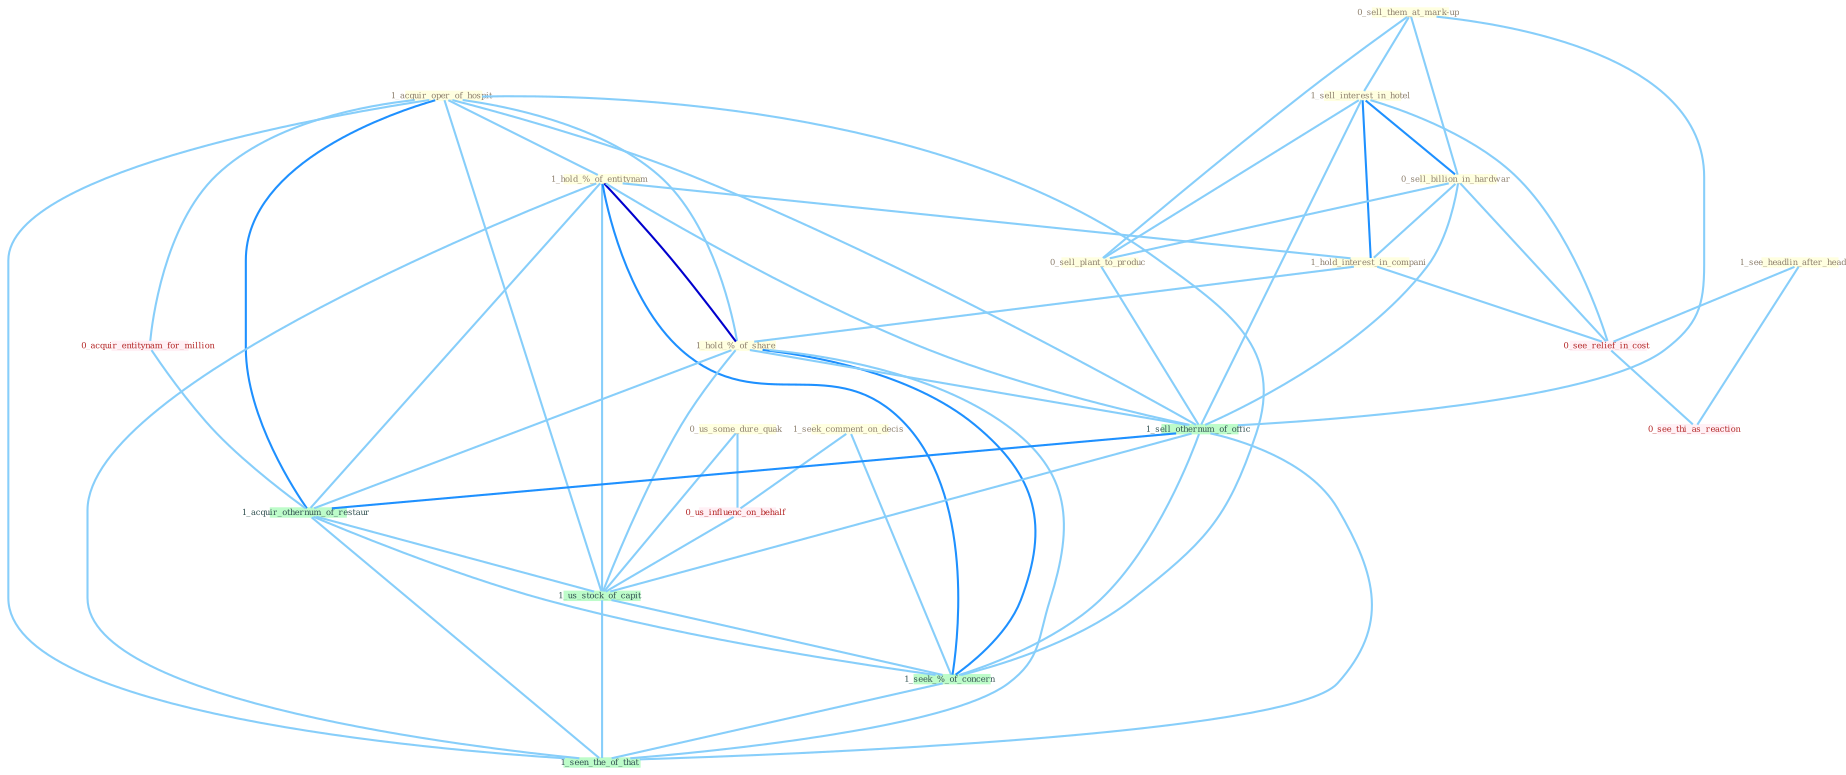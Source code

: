 Graph G{ 
    node
    [shape=polygon,style=filled,width=.5,height=.06,color="#BDFCC9",fixedsize=true,fontsize=4,
    fontcolor="#2f4f4f"];
    {node
    [color="#ffffe0", fontcolor="#8b7d6b"] "0_us_some_dure_quak " "1_seek_comment_on_decis " "0_sell_them_at_mark-up " "1_acquir_oper_of_hospit " "1_sell_interest_in_hotel " "0_sell_billion_in_hardwar " "1_see_headlin_after_headlin " "1_hold_%_of_entitynam " "1_hold_interest_in_compani " "1_hold_%_of_share " "0_sell_plant_to_produc "}
{node [color="#fff0f5", fontcolor="#b22222"] "0_acquir_entitynam_for_million " "0_us_influenc_on_behalf " "0_see_relief_in_cost " "0_see_thi_as_reaction "}
edge [color="#B0E2FF"];

	"0_us_some_dure_quak " -- "0_us_influenc_on_behalf " [w="1", color="#87cefa" ];
	"0_us_some_dure_quak " -- "1_us_stock_of_capit " [w="1", color="#87cefa" ];
	"1_seek_comment_on_decis " -- "0_us_influenc_on_behalf " [w="1", color="#87cefa" ];
	"1_seek_comment_on_decis " -- "1_seek_%_of_concern " [w="1", color="#87cefa" ];
	"0_sell_them_at_mark-up " -- "1_sell_interest_in_hotel " [w="1", color="#87cefa" ];
	"0_sell_them_at_mark-up " -- "0_sell_billion_in_hardwar " [w="1", color="#87cefa" ];
	"0_sell_them_at_mark-up " -- "0_sell_plant_to_produc " [w="1", color="#87cefa" ];
	"0_sell_them_at_mark-up " -- "1_sell_othernum_of_offic " [w="1", color="#87cefa" ];
	"1_acquir_oper_of_hospit " -- "1_hold_%_of_entitynam " [w="1", color="#87cefa" ];
	"1_acquir_oper_of_hospit " -- "1_hold_%_of_share " [w="1", color="#87cefa" ];
	"1_acquir_oper_of_hospit " -- "0_acquir_entitynam_for_million " [w="1", color="#87cefa" ];
	"1_acquir_oper_of_hospit " -- "1_sell_othernum_of_offic " [w="1", color="#87cefa" ];
	"1_acquir_oper_of_hospit " -- "1_acquir_othernum_of_restaur " [w="2", color="#1e90ff" , len=0.8];
	"1_acquir_oper_of_hospit " -- "1_us_stock_of_capit " [w="1", color="#87cefa" ];
	"1_acquir_oper_of_hospit " -- "1_seek_%_of_concern " [w="1", color="#87cefa" ];
	"1_acquir_oper_of_hospit " -- "1_seen_the_of_that " [w="1", color="#87cefa" ];
	"1_sell_interest_in_hotel " -- "0_sell_billion_in_hardwar " [w="2", color="#1e90ff" , len=0.8];
	"1_sell_interest_in_hotel " -- "1_hold_interest_in_compani " [w="2", color="#1e90ff" , len=0.8];
	"1_sell_interest_in_hotel " -- "0_sell_plant_to_produc " [w="1", color="#87cefa" ];
	"1_sell_interest_in_hotel " -- "1_sell_othernum_of_offic " [w="1", color="#87cefa" ];
	"1_sell_interest_in_hotel " -- "0_see_relief_in_cost " [w="1", color="#87cefa" ];
	"0_sell_billion_in_hardwar " -- "1_hold_interest_in_compani " [w="1", color="#87cefa" ];
	"0_sell_billion_in_hardwar " -- "0_sell_plant_to_produc " [w="1", color="#87cefa" ];
	"0_sell_billion_in_hardwar " -- "1_sell_othernum_of_offic " [w="1", color="#87cefa" ];
	"0_sell_billion_in_hardwar " -- "0_see_relief_in_cost " [w="1", color="#87cefa" ];
	"1_see_headlin_after_headlin " -- "0_see_relief_in_cost " [w="1", color="#87cefa" ];
	"1_see_headlin_after_headlin " -- "0_see_thi_as_reaction " [w="1", color="#87cefa" ];
	"1_hold_%_of_entitynam " -- "1_hold_interest_in_compani " [w="1", color="#87cefa" ];
	"1_hold_%_of_entitynam " -- "1_hold_%_of_share " [w="3", color="#0000cd" , len=0.6];
	"1_hold_%_of_entitynam " -- "1_sell_othernum_of_offic " [w="1", color="#87cefa" ];
	"1_hold_%_of_entitynam " -- "1_acquir_othernum_of_restaur " [w="1", color="#87cefa" ];
	"1_hold_%_of_entitynam " -- "1_us_stock_of_capit " [w="1", color="#87cefa" ];
	"1_hold_%_of_entitynam " -- "1_seek_%_of_concern " [w="2", color="#1e90ff" , len=0.8];
	"1_hold_%_of_entitynam " -- "1_seen_the_of_that " [w="1", color="#87cefa" ];
	"1_hold_interest_in_compani " -- "1_hold_%_of_share " [w="1", color="#87cefa" ];
	"1_hold_interest_in_compani " -- "0_see_relief_in_cost " [w="1", color="#87cefa" ];
	"1_hold_%_of_share " -- "1_sell_othernum_of_offic " [w="1", color="#87cefa" ];
	"1_hold_%_of_share " -- "1_acquir_othernum_of_restaur " [w="1", color="#87cefa" ];
	"1_hold_%_of_share " -- "1_us_stock_of_capit " [w="1", color="#87cefa" ];
	"1_hold_%_of_share " -- "1_seek_%_of_concern " [w="2", color="#1e90ff" , len=0.8];
	"1_hold_%_of_share " -- "1_seen_the_of_that " [w="1", color="#87cefa" ];
	"0_sell_plant_to_produc " -- "1_sell_othernum_of_offic " [w="1", color="#87cefa" ];
	"0_acquir_entitynam_for_million " -- "1_acquir_othernum_of_restaur " [w="1", color="#87cefa" ];
	"1_sell_othernum_of_offic " -- "1_acquir_othernum_of_restaur " [w="2", color="#1e90ff" , len=0.8];
	"1_sell_othernum_of_offic " -- "1_us_stock_of_capit " [w="1", color="#87cefa" ];
	"1_sell_othernum_of_offic " -- "1_seek_%_of_concern " [w="1", color="#87cefa" ];
	"1_sell_othernum_of_offic " -- "1_seen_the_of_that " [w="1", color="#87cefa" ];
	"0_us_influenc_on_behalf " -- "1_us_stock_of_capit " [w="1", color="#87cefa" ];
	"0_see_relief_in_cost " -- "0_see_thi_as_reaction " [w="1", color="#87cefa" ];
	"1_acquir_othernum_of_restaur " -- "1_us_stock_of_capit " [w="1", color="#87cefa" ];
	"1_acquir_othernum_of_restaur " -- "1_seek_%_of_concern " [w="1", color="#87cefa" ];
	"1_acquir_othernum_of_restaur " -- "1_seen_the_of_that " [w="1", color="#87cefa" ];
	"1_us_stock_of_capit " -- "1_seek_%_of_concern " [w="1", color="#87cefa" ];
	"1_us_stock_of_capit " -- "1_seen_the_of_that " [w="1", color="#87cefa" ];
	"1_seek_%_of_concern " -- "1_seen_the_of_that " [w="1", color="#87cefa" ];
}